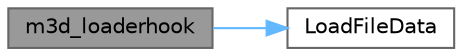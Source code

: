 digraph "m3d_loaderhook"
{
 // LATEX_PDF_SIZE
  bgcolor="transparent";
  edge [fontname=Helvetica,fontsize=10,labelfontname=Helvetica,labelfontsize=10];
  node [fontname=Helvetica,fontsize=10,shape=box,height=0.2,width=0.4];
  rankdir="LR";
  Node1 [id="Node000001",label="m3d_loaderhook",height=0.2,width=0.4,color="gray40", fillcolor="grey60", style="filled", fontcolor="black",tooltip=" "];
  Node1 -> Node2 [id="edge1_Node000001_Node000002",color="steelblue1",style="solid",tooltip=" "];
  Node2 [id="Node000002",label="LoadFileData",height=0.2,width=0.4,color="grey40", fillcolor="white", style="filled",URL="$_old_2_classes_2lib_2utils_8c.html#a4ccdbc7bac06ef2caea43c748f4bae27",tooltip=" "];
}
